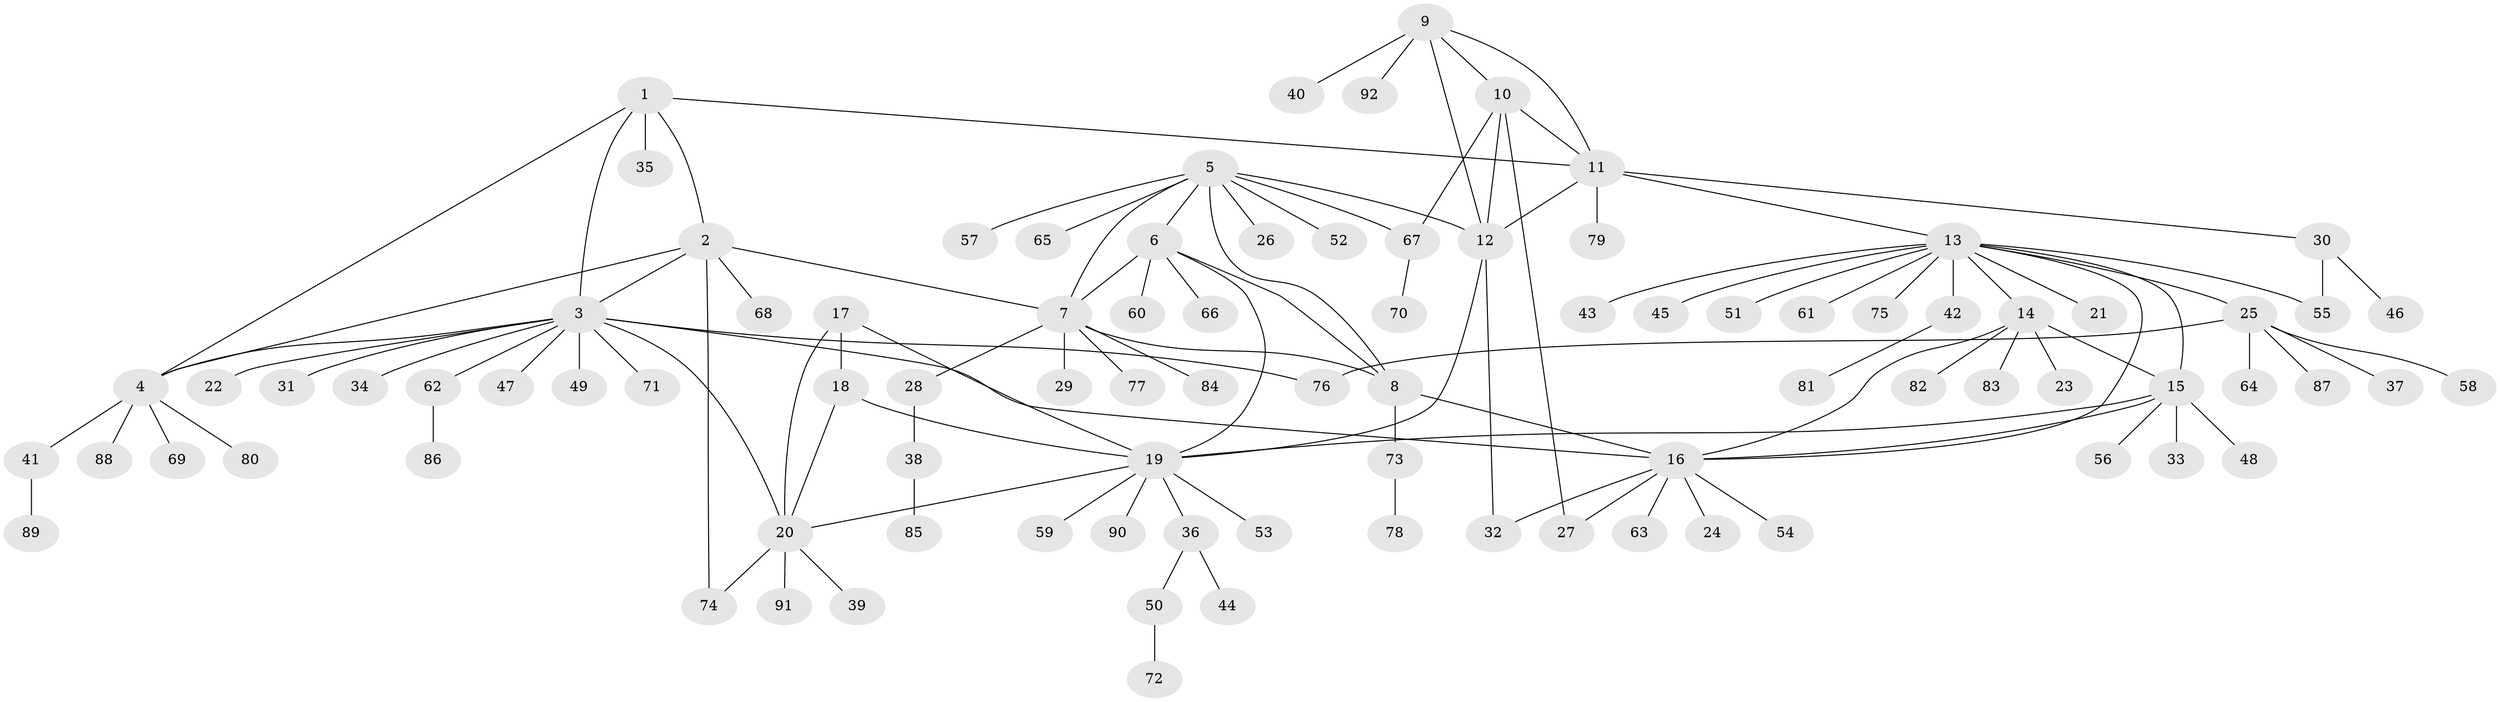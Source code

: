// Generated by graph-tools (version 1.1) at 2025/02/03/09/25 03:02:35]
// undirected, 92 vertices, 118 edges
graph export_dot {
graph [start="1"]
  node [color=gray90,style=filled];
  1;
  2;
  3;
  4;
  5;
  6;
  7;
  8;
  9;
  10;
  11;
  12;
  13;
  14;
  15;
  16;
  17;
  18;
  19;
  20;
  21;
  22;
  23;
  24;
  25;
  26;
  27;
  28;
  29;
  30;
  31;
  32;
  33;
  34;
  35;
  36;
  37;
  38;
  39;
  40;
  41;
  42;
  43;
  44;
  45;
  46;
  47;
  48;
  49;
  50;
  51;
  52;
  53;
  54;
  55;
  56;
  57;
  58;
  59;
  60;
  61;
  62;
  63;
  64;
  65;
  66;
  67;
  68;
  69;
  70;
  71;
  72;
  73;
  74;
  75;
  76;
  77;
  78;
  79;
  80;
  81;
  82;
  83;
  84;
  85;
  86;
  87;
  88;
  89;
  90;
  91;
  92;
  1 -- 2;
  1 -- 3;
  1 -- 4;
  1 -- 11;
  1 -- 35;
  2 -- 3;
  2 -- 4;
  2 -- 7;
  2 -- 68;
  2 -- 74;
  3 -- 4;
  3 -- 16;
  3 -- 20;
  3 -- 22;
  3 -- 31;
  3 -- 34;
  3 -- 47;
  3 -- 49;
  3 -- 62;
  3 -- 71;
  3 -- 76;
  4 -- 41;
  4 -- 69;
  4 -- 80;
  4 -- 88;
  5 -- 6;
  5 -- 7;
  5 -- 8;
  5 -- 12;
  5 -- 26;
  5 -- 52;
  5 -- 57;
  5 -- 65;
  5 -- 67;
  6 -- 7;
  6 -- 8;
  6 -- 19;
  6 -- 60;
  6 -- 66;
  7 -- 8;
  7 -- 28;
  7 -- 29;
  7 -- 77;
  7 -- 84;
  8 -- 16;
  8 -- 73;
  9 -- 10;
  9 -- 11;
  9 -- 12;
  9 -- 40;
  9 -- 92;
  10 -- 11;
  10 -- 12;
  10 -- 27;
  10 -- 67;
  11 -- 12;
  11 -- 13;
  11 -- 30;
  11 -- 79;
  12 -- 19;
  12 -- 32;
  13 -- 14;
  13 -- 15;
  13 -- 16;
  13 -- 21;
  13 -- 25;
  13 -- 42;
  13 -- 43;
  13 -- 45;
  13 -- 51;
  13 -- 55;
  13 -- 61;
  13 -- 75;
  14 -- 15;
  14 -- 16;
  14 -- 23;
  14 -- 82;
  14 -- 83;
  15 -- 16;
  15 -- 19;
  15 -- 33;
  15 -- 48;
  15 -- 56;
  16 -- 24;
  16 -- 27;
  16 -- 32;
  16 -- 54;
  16 -- 63;
  17 -- 18;
  17 -- 19;
  17 -- 20;
  18 -- 19;
  18 -- 20;
  19 -- 20;
  19 -- 36;
  19 -- 53;
  19 -- 59;
  19 -- 90;
  20 -- 39;
  20 -- 74;
  20 -- 91;
  25 -- 37;
  25 -- 58;
  25 -- 64;
  25 -- 76;
  25 -- 87;
  28 -- 38;
  30 -- 46;
  30 -- 55;
  36 -- 44;
  36 -- 50;
  38 -- 85;
  41 -- 89;
  42 -- 81;
  50 -- 72;
  62 -- 86;
  67 -- 70;
  73 -- 78;
}
